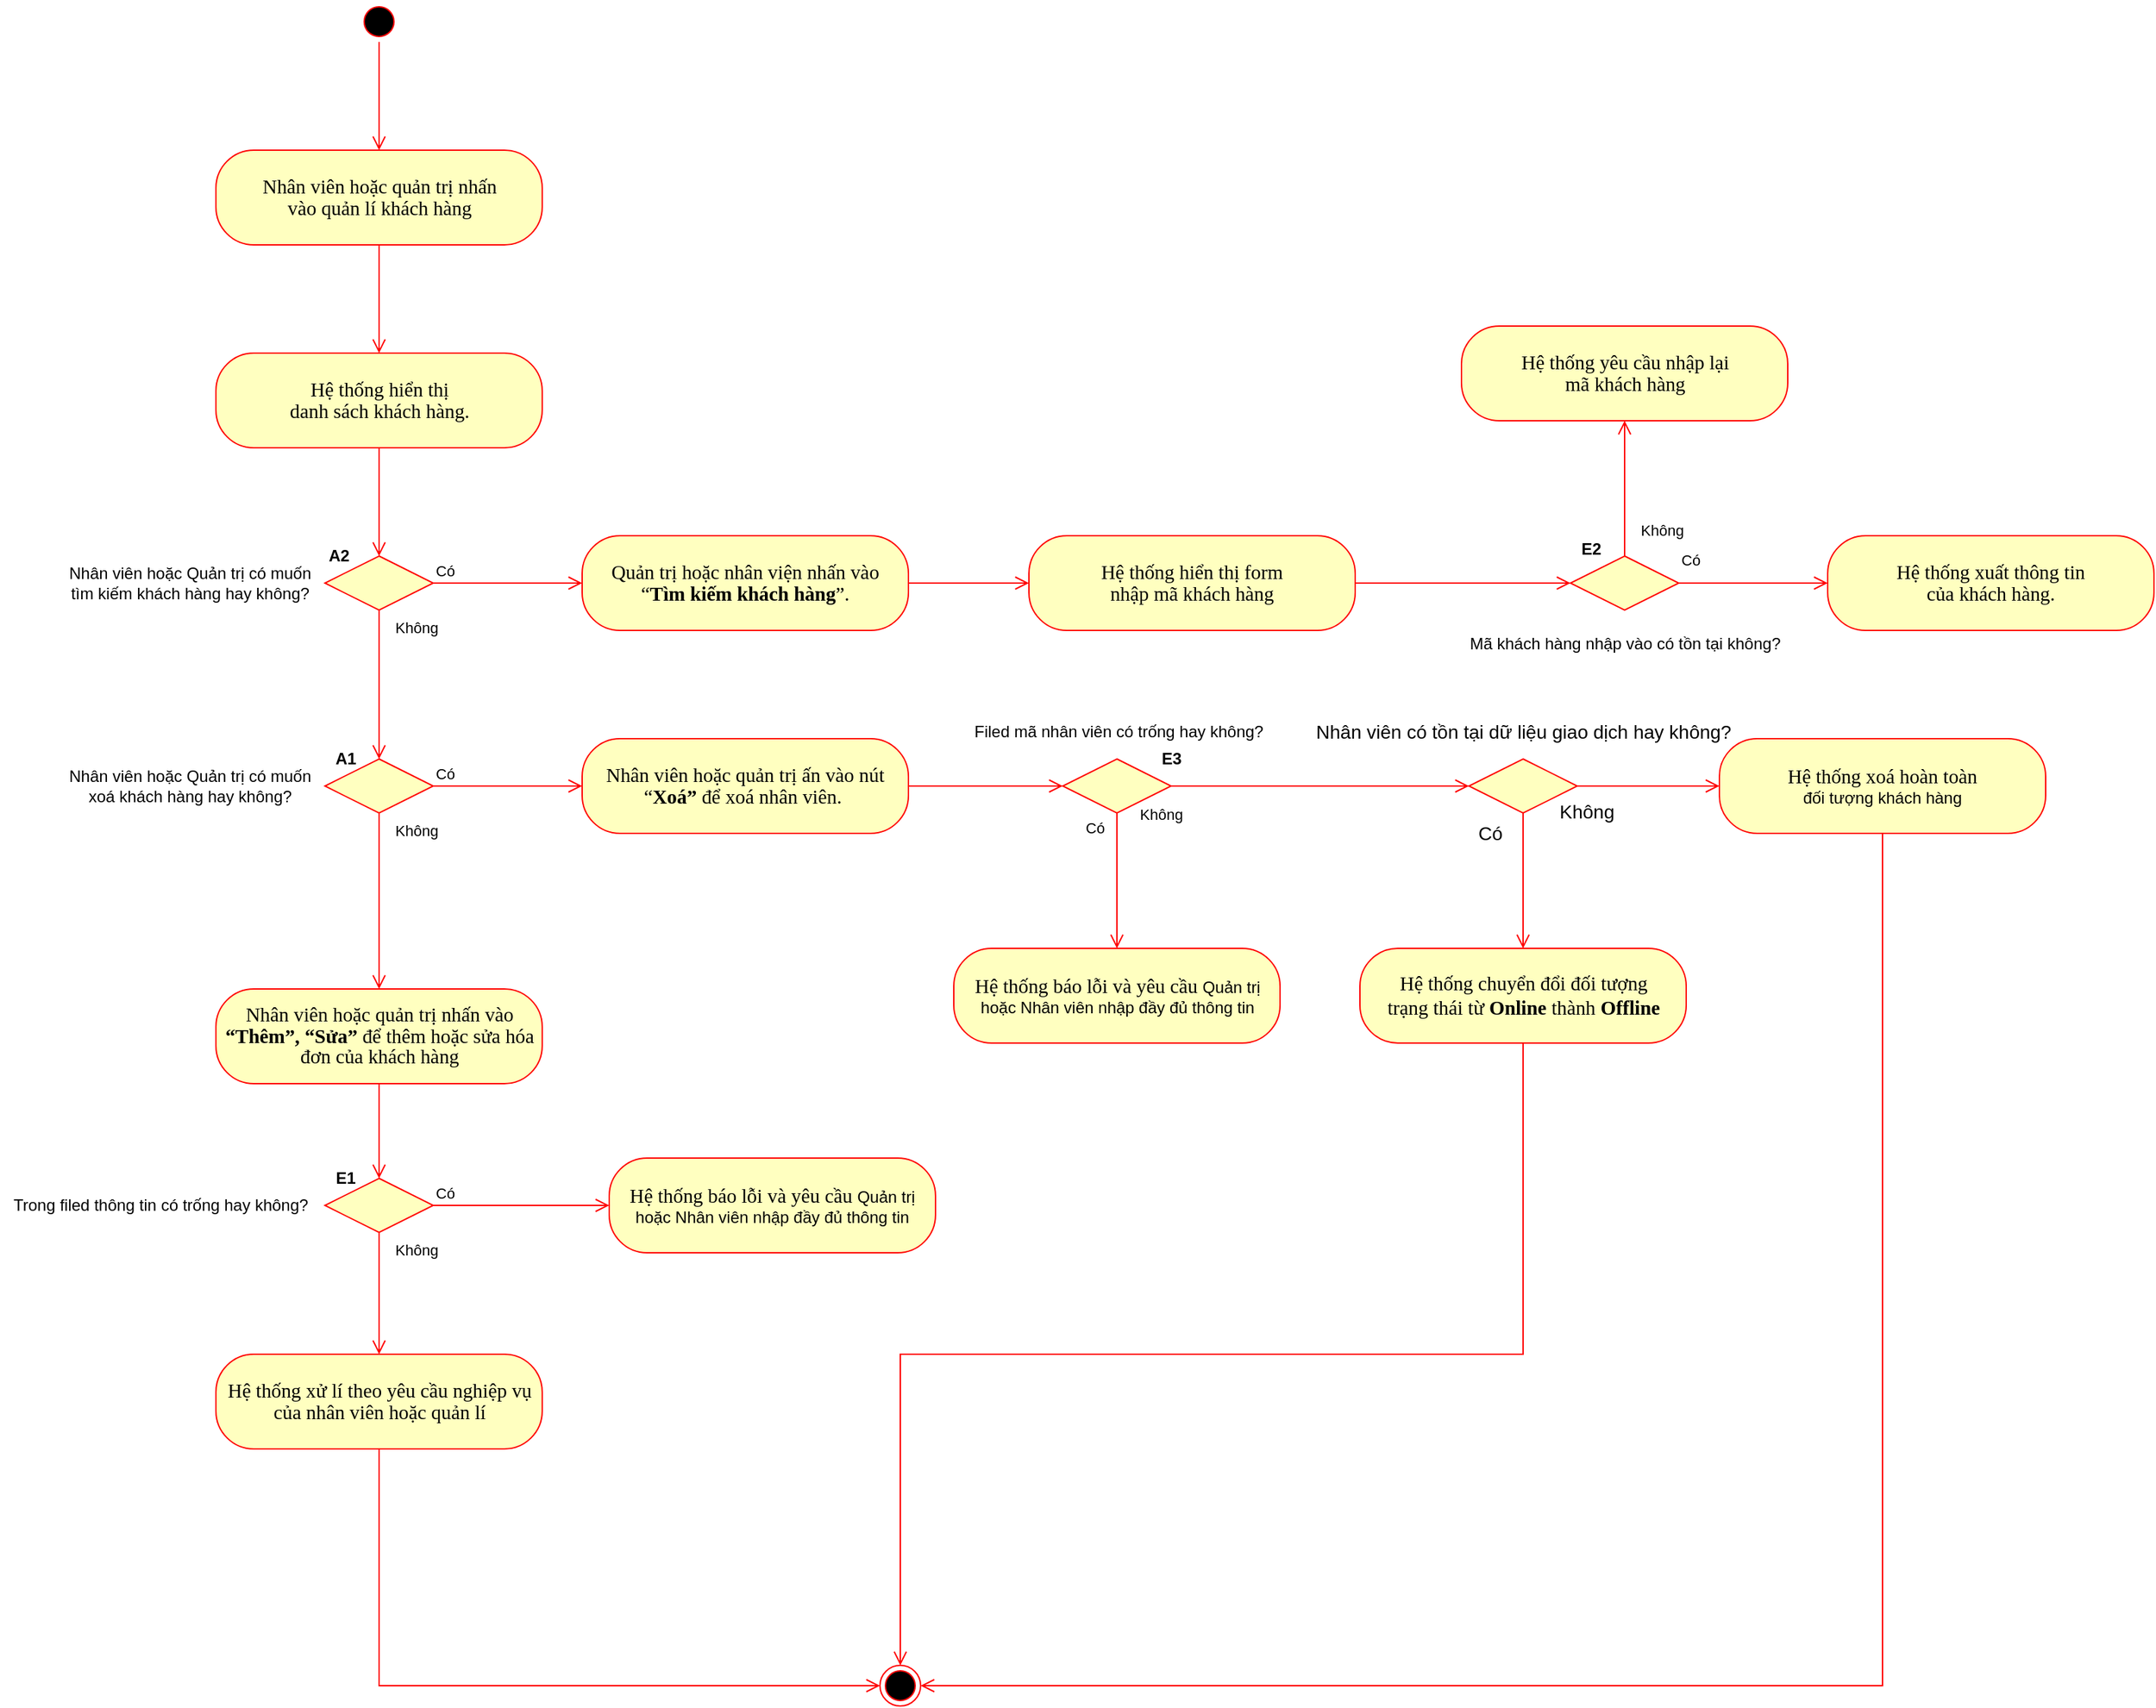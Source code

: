 <mxfile version="16.5.1" type="device"><diagram id="AcsiWmHQyFGquYdm_y9N" name="Page-1"><mxGraphModel dx="958" dy="787" grid="1" gridSize="10" guides="1" tooltips="1" connect="1" arrows="1" fold="1" page="1" pageScale="1" pageWidth="850" pageHeight="1100" math="0" shadow="0"><root><mxCell id="0"/><mxCell id="1" parent="0"/><mxCell id="16gyaqh5jp1LO1Qn1m7W-1" value="" style="ellipse;html=1;shape=startState;fillColor=#000000;strokeColor=#ff0000;" parent="1" vertex="1"><mxGeometry x="325" y="100" width="30" height="30" as="geometry"/></mxCell><mxCell id="16gyaqh5jp1LO1Qn1m7W-2" value="" style="edgeStyle=orthogonalEdgeStyle;html=1;verticalAlign=bottom;endArrow=open;endSize=8;strokeColor=#ff0000;rounded=0;" parent="1" source="16gyaqh5jp1LO1Qn1m7W-1" target="16gyaqh5jp1LO1Qn1m7W-3" edge="1"><mxGeometry relative="1" as="geometry"><mxPoint x="331" y="23" as="targetPoint"/></mxGeometry></mxCell><mxCell id="16gyaqh5jp1LO1Qn1m7W-3" value="&lt;span lang=&quot;VI&quot; style=&quot;font-size: 11.0pt ; line-height: 107% ; font-family: &amp;#34;times new roman&amp;#34; , serif&quot;&gt;Nhân viên hoặc quản trị &lt;/span&gt;&lt;span style=&quot;font-size: 11.0pt ; line-height: 107% ; font-family: &amp;#34;times new roman&amp;#34; , serif&quot;&gt;nh&lt;/span&gt;&lt;span lang=&quot;VI&quot; style=&quot;font-size: 11.0pt ; line-height: 107% ; font-family: &amp;#34;times new roman&amp;#34; , serif&quot;&gt;ấn &lt;br&gt;vào&lt;/span&gt;&lt;span style=&quot;font-size: 11.0pt ; line-height: 107% ; font-family: &amp;#34;times new roman&amp;#34; , serif&quot;&gt; quản lí khách hàng&lt;/span&gt;" style="rounded=1;whiteSpace=wrap;html=1;arcSize=40;fontColor=#000000;fillColor=#ffffc0;strokeColor=#ff0000;" parent="1" vertex="1"><mxGeometry x="219.5" y="210" width="241" height="70" as="geometry"/></mxCell><mxCell id="GVrVnrG7vCZOlkbJwi2--6" value="" style="edgeStyle=orthogonalEdgeStyle;html=1;verticalAlign=bottom;endArrow=open;endSize=8;strokeColor=#ff0000;rounded=0;" parent="1" source="16gyaqh5jp1LO1Qn1m7W-3" target="w6uDDTYB7p_VdWqD9wYU-1" edge="1"><mxGeometry relative="1" as="geometry"><mxPoint x="341.0" y="355" as="targetPoint"/><mxPoint x="360" y="468" as="sourcePoint"/></mxGeometry></mxCell><mxCell id="w6uDDTYB7p_VdWqD9wYU-1" value="&lt;span lang=&quot;VI&quot; style=&quot;font-size: 11.0pt ; line-height: 107% ; font-family: &amp;#34;times new roman&amp;#34; , serif&quot;&gt;Hệ thống hiển thị &lt;br&gt;danh sách khách hàng&lt;/span&gt;&lt;span style=&quot;font-size: 11.0pt ; line-height: 107% ; font-family: &amp;#34;times new roman&amp;#34; , serif&quot;&gt;.&lt;/span&gt;" style="rounded=1;whiteSpace=wrap;html=1;arcSize=40;fontColor=#000000;fillColor=#ffffc0;strokeColor=#ff0000;" vertex="1" parent="1"><mxGeometry x="219.5" y="360" width="241" height="70" as="geometry"/></mxCell><mxCell id="w6uDDTYB7p_VdWqD9wYU-2" value="&lt;span lang=&quot;VI&quot; style=&quot;font-size: 11.0pt ; line-height: 107% ; font-family: &amp;#34;times new roman&amp;#34; , serif&quot;&gt;Nhân viên hoặc quản trị &lt;/span&gt;&lt;span style=&quot;font-size: 11.0pt ; line-height: 107% ; font-family: &amp;#34;times new roman&amp;#34; , serif&quot;&gt;nh&lt;/span&gt;&lt;span lang=&quot;VI&quot; style=&quot;font-size: 11.0pt ; line-height: 107% ; font-family: &amp;#34;times new roman&amp;#34; , serif&quot;&gt;ấn vào&lt;br/&gt;&lt;b&gt;“&lt;/b&gt;&lt;/span&gt;&lt;b&gt;&lt;span style=&quot;font-size: 11.0pt ; line-height: 107% ; font-family: &amp;#34;times new roman&amp;#34; , serif&quot;&gt;Thêm&lt;/span&gt;&lt;span lang=&quot;VI&quot; style=&quot;font-size: 11.0pt ; line-height: 107% ; font-family: &amp;#34;times new roman&amp;#34; , serif&quot;&gt;”, “&lt;/span&gt;&lt;span style=&quot;font-size: 11.0pt ; line-height: 107% ; font-family: &amp;#34;times new roman&amp;#34; , serif&quot;&gt;Sửa&lt;/span&gt;&lt;span lang=&quot;VI&quot; style=&quot;font-size: 11.0pt ; line-height: 107% ; font-family: &amp;#34;times new roman&amp;#34; , serif&quot;&gt;” &lt;/span&gt;&lt;/b&gt;&lt;span lang=&quot;VI&quot; style=&quot;font-size: 11.0pt ; line-height: 107% ; font-family: &amp;#34;times new roman&amp;#34; , serif&quot;&gt;để &lt;/span&gt;&lt;span style=&quot;font-size: 11.0pt ; line-height: 107% ; font-family: &amp;#34;times new roman&amp;#34; , serif&quot;&gt;thêm&lt;/span&gt;&lt;span lang=&quot;VI&quot; style=&quot;font-size: 11.0pt ; line-height: 107% ; font-family: &amp;#34;times new roman&amp;#34; , serif&quot;&gt; hoặc &lt;/span&gt;&lt;span style=&quot;font-size: 11.0pt ; line-height: 107% ; font-family: &amp;#34;times new roman&amp;#34; , serif&quot;&gt;sửa&lt;/span&gt;&lt;span style=&quot;font-size: 11.0pt ; line-height: 107% ; font-family: &amp;#34;times new roman&amp;#34; , serif&quot;&gt; &lt;/span&gt;&lt;span style=&quot;font-size: 11.0pt ; line-height: 107% ; font-family: &amp;#34;times new roman&amp;#34; , serif&quot;&gt;hóa&lt;br/&gt;đơn của khách hàng&lt;/span&gt;" style="rounded=1;whiteSpace=wrap;html=1;arcSize=40;fontColor=#000000;fillColor=#ffffc0;strokeColor=#ff0000;" vertex="1" parent="1"><mxGeometry x="219.5" y="830" width="241" height="70" as="geometry"/></mxCell><mxCell id="w6uDDTYB7p_VdWqD9wYU-3" value="" style="rhombus;whiteSpace=wrap;html=1;fillColor=#ffffc0;strokeColor=#ff0000;" vertex="1" parent="1"><mxGeometry x="300" y="660" width="80" height="40" as="geometry"/></mxCell><mxCell id="w6uDDTYB7p_VdWqD9wYU-4" value="Có" style="edgeStyle=orthogonalEdgeStyle;html=1;align=left;verticalAlign=bottom;endArrow=open;endSize=8;strokeColor=#ff0000;rounded=0;" edge="1" source="w6uDDTYB7p_VdWqD9wYU-3" parent="1" target="w6uDDTYB7p_VdWqD9wYU-51"><mxGeometry x="-1" relative="1" as="geometry"><mxPoint x="480" y="680" as="targetPoint"/></mxGeometry></mxCell><mxCell id="w6uDDTYB7p_VdWqD9wYU-5" value="Không" style="edgeStyle=orthogonalEdgeStyle;html=1;align=left;verticalAlign=top;endArrow=open;endSize=8;strokeColor=#ff0000;rounded=0;" edge="1" source="w6uDDTYB7p_VdWqD9wYU-3" parent="1" target="w6uDDTYB7p_VdWqD9wYU-2"><mxGeometry x="-1" y="10" relative="1" as="geometry"><mxPoint x="340" y="660" as="targetPoint"/><mxPoint as="offset"/></mxGeometry></mxCell><mxCell id="w6uDDTYB7p_VdWqD9wYU-6" value="" style="edgeStyle=orthogonalEdgeStyle;html=1;verticalAlign=bottom;endArrow=open;endSize=8;strokeColor=#ff0000;rounded=0;" edge="1" parent="1" source="w6uDDTYB7p_VdWqD9wYU-1" target="w6uDDTYB7p_VdWqD9wYU-12"><mxGeometry relative="1" as="geometry"><mxPoint x="351" y="370" as="targetPoint"/><mxPoint x="351" y="290" as="sourcePoint"/></mxGeometry></mxCell><mxCell id="w6uDDTYB7p_VdWqD9wYU-7" value="&lt;b&gt;A1&lt;/b&gt;" style="text;html=1;align=center;verticalAlign=middle;resizable=0;points=[];autosize=1;strokeColor=none;fillColor=none;" vertex="1" parent="1"><mxGeometry x="300" y="650" width="30" height="20" as="geometry"/></mxCell><mxCell id="w6uDDTYB7p_VdWqD9wYU-8" value="Nhân viên hoặc Quản trị có muốn&lt;br&gt;xoá khách hàng hay không?" style="text;html=1;align=center;verticalAlign=middle;resizable=0;points=[];autosize=1;strokeColor=none;fillColor=none;" vertex="1" parent="1"><mxGeometry x="105" y="665" width="190" height="30" as="geometry"/></mxCell><mxCell id="w6uDDTYB7p_VdWqD9wYU-9" value="&lt;span style=&quot;font-size: 11.0pt ; line-height: 107% ; font-family: &amp;#34;times new roman&amp;#34; , serif&quot;&gt;Hệ thống xử lí theo yêu cầu nghiệp vụ của nhân viên hoặc quản lí&lt;/span&gt;" style="rounded=1;whiteSpace=wrap;html=1;arcSize=40;fontColor=#000000;fillColor=#ffffc0;strokeColor=#ff0000;" vertex="1" parent="1"><mxGeometry x="219.5" y="1100" width="241" height="70" as="geometry"/></mxCell><mxCell id="w6uDDTYB7p_VdWqD9wYU-10" value="" style="edgeStyle=orthogonalEdgeStyle;html=1;verticalAlign=bottom;endArrow=open;endSize=8;strokeColor=#ff0000;rounded=0;" edge="1" parent="1" source="w6uDDTYB7p_VdWqD9wYU-2" target="w6uDDTYB7p_VdWqD9wYU-33"><mxGeometry relative="1" as="geometry"><mxPoint x="350" y="700" as="targetPoint"/><mxPoint x="350" y="570" as="sourcePoint"/></mxGeometry></mxCell><mxCell id="w6uDDTYB7p_VdWqD9wYU-12" value="" style="rhombus;whiteSpace=wrap;html=1;fillColor=#ffffc0;strokeColor=#ff0000;" vertex="1" parent="1"><mxGeometry x="300" y="510" width="80" height="40" as="geometry"/></mxCell><mxCell id="w6uDDTYB7p_VdWqD9wYU-13" value="Có" style="edgeStyle=orthogonalEdgeStyle;html=1;align=left;verticalAlign=bottom;endArrow=open;endSize=8;strokeColor=#ff0000;rounded=0;" edge="1" parent="1" source="w6uDDTYB7p_VdWqD9wYU-12" target="w6uDDTYB7p_VdWqD9wYU-27"><mxGeometry x="-1" relative="1" as="geometry"><mxPoint x="480" y="530" as="targetPoint"/></mxGeometry></mxCell><mxCell id="w6uDDTYB7p_VdWqD9wYU-14" value="Không" style="edgeStyle=orthogonalEdgeStyle;html=1;align=left;verticalAlign=top;endArrow=open;endSize=8;strokeColor=#ff0000;rounded=0;" edge="1" parent="1" source="w6uDDTYB7p_VdWqD9wYU-12" target="w6uDDTYB7p_VdWqD9wYU-3"><mxGeometry x="-1" y="10" relative="1" as="geometry"><mxPoint x="340" y="630" as="targetPoint"/><mxPoint as="offset"/></mxGeometry></mxCell><mxCell id="w6uDDTYB7p_VdWqD9wYU-15" value="&lt;b&gt;A2&lt;/b&gt;" style="text;html=1;align=center;verticalAlign=middle;resizable=0;points=[];autosize=1;strokeColor=none;fillColor=none;" vertex="1" parent="1"><mxGeometry x="295" y="500" width="30" height="20" as="geometry"/></mxCell><mxCell id="w6uDDTYB7p_VdWqD9wYU-16" value="Nhân viên hoặc Quản trị có muốn&lt;br&gt;tìm kiếm khách hàng hay không?" style="text;html=1;align=center;verticalAlign=middle;resizable=0;points=[];autosize=1;strokeColor=none;fillColor=none;" vertex="1" parent="1"><mxGeometry x="105" y="515" width="190" height="30" as="geometry"/></mxCell><mxCell id="w6uDDTYB7p_VdWqD9wYU-27" value="&lt;span style=&quot;font-size: 11.0pt ; line-height: 107% ; font-family: &amp;#34;times new roman&amp;#34; , serif&quot;&gt;Quản&lt;/span&gt;&lt;span lang=&quot;VI&quot; style=&quot;font-size: 11.0pt ; line-height: 107% ; font-family: &amp;#34;times new roman&amp;#34; , serif&quot;&gt; trị hoặc nhân viện nhấn vào &lt;br&gt;“&lt;b&gt;Tìm kiếm khách hàng&lt;/b&gt;”.&lt;/span&gt;" style="rounded=1;whiteSpace=wrap;html=1;arcSize=40;fontColor=#000000;fillColor=#ffffc0;strokeColor=#ff0000;" vertex="1" parent="1"><mxGeometry x="490" y="495" width="241" height="70" as="geometry"/></mxCell><mxCell id="w6uDDTYB7p_VdWqD9wYU-33" value="" style="rhombus;whiteSpace=wrap;html=1;fillColor=#ffffc0;strokeColor=#ff0000;" vertex="1" parent="1"><mxGeometry x="300" y="970" width="80" height="40" as="geometry"/></mxCell><mxCell id="w6uDDTYB7p_VdWqD9wYU-34" value="Có" style="edgeStyle=orthogonalEdgeStyle;html=1;align=left;verticalAlign=bottom;endArrow=open;endSize=8;strokeColor=#ff0000;rounded=0;" edge="1" parent="1" source="w6uDDTYB7p_VdWqD9wYU-33" target="w6uDDTYB7p_VdWqD9wYU-38"><mxGeometry x="-1" relative="1" as="geometry"><mxPoint x="480" y="990" as="targetPoint"/></mxGeometry></mxCell><mxCell id="w6uDDTYB7p_VdWqD9wYU-35" value="&lt;b&gt;E1&lt;/b&gt;" style="text;html=1;align=center;verticalAlign=middle;resizable=0;points=[];autosize=1;strokeColor=none;fillColor=none;" vertex="1" parent="1"><mxGeometry x="300" y="960" width="30" height="20" as="geometry"/></mxCell><mxCell id="w6uDDTYB7p_VdWqD9wYU-36" value="Trong filed thông tin có trống hay không?&amp;nbsp;" style="text;html=1;align=center;verticalAlign=middle;resizable=0;points=[];autosize=1;strokeColor=none;fillColor=none;" vertex="1" parent="1"><mxGeometry x="60" y="980" width="240" height="20" as="geometry"/></mxCell><mxCell id="w6uDDTYB7p_VdWqD9wYU-37" value="Không" style="edgeStyle=orthogonalEdgeStyle;html=1;align=left;verticalAlign=top;endArrow=open;endSize=8;strokeColor=#ff0000;rounded=0;" edge="1" parent="1" source="w6uDDTYB7p_VdWqD9wYU-33" target="w6uDDTYB7p_VdWqD9wYU-9"><mxGeometry x="-1" y="10" relative="1" as="geometry"><mxPoint x="350" y="840" as="targetPoint"/><mxPoint x="350" y="710" as="sourcePoint"/><mxPoint as="offset"/></mxGeometry></mxCell><mxCell id="w6uDDTYB7p_VdWqD9wYU-38" value="&lt;font face=&quot;times new roman, serif&quot;&gt;&lt;span style=&quot;font-size: 14.667px&quot;&gt;Hệ thống báo lỗi và yêu cầu&amp;nbsp;&lt;/span&gt;&lt;/font&gt;Quản trị hoặc Nhân viên nhập đầy đủ thông tin" style="rounded=1;whiteSpace=wrap;html=1;arcSize=40;fontColor=#000000;fillColor=#ffffc0;strokeColor=#ff0000;" vertex="1" parent="1"><mxGeometry x="510" y="955" width="241" height="70" as="geometry"/></mxCell><mxCell id="w6uDDTYB7p_VdWqD9wYU-39" value="&lt;span lang=&quot;VI&quot; style=&quot;font-size: 11.0pt ; line-height: 107% ; font-family: &amp;#34;times new roman&amp;#34; , serif&quot;&gt;Hệ thống &lt;/span&gt;&lt;span style=&quot;font-size: 11.0pt ; line-height: 107% ; font-family: &amp;#34;times new roman&amp;#34; , serif&quot;&gt;hiển thị form &lt;br&gt;nhập mã khách hàng&lt;/span&gt;" style="rounded=1;whiteSpace=wrap;html=1;arcSize=40;fontColor=#000000;fillColor=#ffffc0;strokeColor=#ff0000;" vertex="1" parent="1"><mxGeometry x="820" y="495" width="241" height="70" as="geometry"/></mxCell><mxCell id="w6uDDTYB7p_VdWqD9wYU-40" value="&lt;span lang=&quot;VI&quot; style=&quot;font-size: 11.0pt ; line-height: 107% ; font-family: &amp;#34;times new roman&amp;#34; , serif&quot;&gt;Hệ thống xuất thông tin &lt;br&gt;của khách hàng.&lt;/span&gt;" style="rounded=1;whiteSpace=wrap;html=1;arcSize=40;fontColor=#000000;fillColor=#ffffc0;strokeColor=#ff0000;" vertex="1" parent="1"><mxGeometry x="1410" y="495" width="241" height="70" as="geometry"/></mxCell><mxCell id="w6uDDTYB7p_VdWqD9wYU-41" value="" style="rhombus;whiteSpace=wrap;html=1;fillColor=#ffffc0;strokeColor=#ff0000;" vertex="1" parent="1"><mxGeometry x="1220" y="510" width="80" height="40" as="geometry"/></mxCell><mxCell id="w6uDDTYB7p_VdWqD9wYU-42" value="&lt;b&gt;E2&lt;/b&gt;" style="text;html=1;align=center;verticalAlign=middle;resizable=0;points=[];autosize=1;strokeColor=none;fillColor=none;" vertex="1" parent="1"><mxGeometry x="1220" y="495" width="30" height="20" as="geometry"/></mxCell><mxCell id="w6uDDTYB7p_VdWqD9wYU-43" value="Mã khách hàng nhập vào có tồn tại không?" style="text;html=1;align=center;verticalAlign=middle;resizable=0;points=[];autosize=1;strokeColor=none;fillColor=none;" vertex="1" parent="1"><mxGeometry x="1135" y="565" width="250" height="20" as="geometry"/></mxCell><mxCell id="w6uDDTYB7p_VdWqD9wYU-44" value="" style="edgeStyle=orthogonalEdgeStyle;html=1;verticalAlign=bottom;endArrow=open;endSize=8;strokeColor=#ff0000;rounded=0;" edge="1" parent="1" source="w6uDDTYB7p_VdWqD9wYU-27" target="w6uDDTYB7p_VdWqD9wYU-39"><mxGeometry relative="1" as="geometry"><mxPoint x="350" y="370" as="targetPoint"/><mxPoint x="350" y="290" as="sourcePoint"/></mxGeometry></mxCell><mxCell id="w6uDDTYB7p_VdWqD9wYU-45" value="" style="edgeStyle=orthogonalEdgeStyle;html=1;verticalAlign=bottom;endArrow=open;endSize=8;strokeColor=#ff0000;rounded=0;" edge="1" parent="1" source="w6uDDTYB7p_VdWqD9wYU-39" target="w6uDDTYB7p_VdWqD9wYU-41"><mxGeometry relative="1" as="geometry"><mxPoint x="830" y="540" as="targetPoint"/><mxPoint x="741" y="540" as="sourcePoint"/></mxGeometry></mxCell><mxCell id="w6uDDTYB7p_VdWqD9wYU-46" value="Có" style="edgeStyle=orthogonalEdgeStyle;html=1;align=left;verticalAlign=top;endArrow=open;endSize=8;strokeColor=#ff0000;rounded=0;" edge="1" parent="1" source="w6uDDTYB7p_VdWqD9wYU-41" target="w6uDDTYB7p_VdWqD9wYU-40"><mxGeometry x="-1" y="30" relative="1" as="geometry"><mxPoint x="350" y="840" as="targetPoint"/><mxPoint x="350" y="710" as="sourcePoint"/><mxPoint as="offset"/></mxGeometry></mxCell><mxCell id="w6uDDTYB7p_VdWqD9wYU-48" value="Không" style="edgeStyle=orthogonalEdgeStyle;html=1;align=left;verticalAlign=bottom;endArrow=open;endSize=8;strokeColor=#ff0000;rounded=0;" edge="1" parent="1" source="w6uDDTYB7p_VdWqD9wYU-41" target="w6uDDTYB7p_VdWqD9wYU-49"><mxGeometry x="-0.8" y="-10" relative="1" as="geometry"><mxPoint x="1260" y="640" as="targetPoint"/><mxPoint x="1150" y="640" as="sourcePoint"/><mxPoint as="offset"/></mxGeometry></mxCell><mxCell id="w6uDDTYB7p_VdWqD9wYU-49" value="&lt;span lang=&quot;VI&quot; style=&quot;font-size: 11.0pt ; line-height: 107% ; font-family: &amp;#34;times new roman&amp;#34; , serif&quot;&gt;Hệ thống yêu cầu nhập lại&lt;br&gt;mã khách hàng&lt;br&gt;&lt;/span&gt;" style="rounded=1;whiteSpace=wrap;html=1;arcSize=40;fontColor=#000000;fillColor=#ffffc0;strokeColor=#ff0000;" vertex="1" parent="1"><mxGeometry x="1139.5" y="340" width="241" height="70" as="geometry"/></mxCell><mxCell id="w6uDDTYB7p_VdWqD9wYU-51" value="&lt;span lang=&quot;VI&quot; style=&quot;font-size: 11.0pt ; line-height: 107% ; font-family: &amp;#34;times new roman&amp;#34; , serif&quot;&gt;Nhân viên hoặc quản trị ấn vào nút “&lt;/span&gt;&lt;b&gt;&lt;span style=&quot;font-size: 11.0pt ; line-height: 107% ; font-family: &amp;#34;times new roman&amp;#34; , serif&quot;&gt;Xoá&lt;/span&gt;&lt;span lang=&quot;VI&quot; style=&quot;font-size: 11.0pt ; line-height: 107% ; font-family: &amp;#34;times new roman&amp;#34; , serif&quot;&gt;” &lt;/span&gt;&lt;/b&gt;&lt;span lang=&quot;VI&quot; style=&quot;font-size: 11.0pt ; line-height: 107% ; font-family: &amp;#34;times new roman&amp;#34; , serif&quot;&gt;để xoá&lt;/span&gt;&lt;span style=&quot;font-size: 11.0pt ; line-height: 107% ; font-family: &amp;#34;times new roman&amp;#34; , serif&quot;&gt; nhân viên.&amp;nbsp;&lt;/span&gt;" style="rounded=1;whiteSpace=wrap;html=1;arcSize=40;fontColor=#000000;fillColor=#ffffc0;strokeColor=#ff0000;" vertex="1" parent="1"><mxGeometry x="490" y="645" width="241" height="70" as="geometry"/></mxCell><mxCell id="w6uDDTYB7p_VdWqD9wYU-57" value="" style="edgeStyle=orthogonalEdgeStyle;html=1;verticalAlign=bottom;endArrow=open;endSize=8;strokeColor=#ff0000;rounded=0;" edge="1" parent="1" source="w6uDDTYB7p_VdWqD9wYU-51" target="w6uDDTYB7p_VdWqD9wYU-63"><mxGeometry relative="1" as="geometry"><mxPoint x="820" y="680.0" as="targetPoint"/><mxPoint x="350" y="440" as="sourcePoint"/></mxGeometry></mxCell><mxCell id="w6uDDTYB7p_VdWqD9wYU-63" value="" style="rhombus;whiteSpace=wrap;html=1;fillColor=#ffffc0;strokeColor=#ff0000;" vertex="1" parent="1"><mxGeometry x="845" y="660" width="80" height="40" as="geometry"/></mxCell><mxCell id="w6uDDTYB7p_VdWqD9wYU-64" value="Có" style="edgeStyle=orthogonalEdgeStyle;html=1;align=left;verticalAlign=bottom;endArrow=open;endSize=8;strokeColor=#ff0000;rounded=0;" edge="1" parent="1" source="w6uDDTYB7p_VdWqD9wYU-63" target="w6uDDTYB7p_VdWqD9wYU-67"><mxGeometry x="-0.6" y="-25" relative="1" as="geometry"><mxPoint x="1025" y="680" as="targetPoint"/><mxPoint as="offset"/></mxGeometry></mxCell><mxCell id="w6uDDTYB7p_VdWqD9wYU-65" value="&lt;b&gt;E3&lt;/b&gt;" style="text;html=1;align=center;verticalAlign=middle;resizable=0;points=[];autosize=1;strokeColor=none;fillColor=none;" vertex="1" parent="1"><mxGeometry x="910" y="650" width="30" height="20" as="geometry"/></mxCell><mxCell id="w6uDDTYB7p_VdWqD9wYU-66" value="Filed mã nhân viên có trống hay không?" style="text;html=1;align=center;verticalAlign=middle;resizable=0;points=[];autosize=1;strokeColor=none;fillColor=none;" vertex="1" parent="1"><mxGeometry x="771" y="630" width="230" height="20" as="geometry"/></mxCell><mxCell id="w6uDDTYB7p_VdWqD9wYU-67" value="&lt;font face=&quot;times new roman, serif&quot;&gt;&lt;span style=&quot;font-size: 14.667px&quot;&gt;Hệ thống báo lỗi và yêu cầu&amp;nbsp;&lt;/span&gt;&lt;/font&gt;Quản trị hoặc Nhân viên nhập đầy đủ thông tin" style="rounded=1;whiteSpace=wrap;html=1;arcSize=40;fontColor=#000000;fillColor=#ffffc0;strokeColor=#ff0000;" vertex="1" parent="1"><mxGeometry x="764.5" y="800" width="241" height="70" as="geometry"/></mxCell><mxCell id="w6uDDTYB7p_VdWqD9wYU-68" value="Không" style="edgeStyle=orthogonalEdgeStyle;html=1;align=left;verticalAlign=bottom;endArrow=open;endSize=8;strokeColor=#ff0000;rounded=0;" edge="1" parent="1" source="w6uDDTYB7p_VdWqD9wYU-63" target="w6uDDTYB7p_VdWqD9wYU-69"><mxGeometry x="-1" y="-39" relative="1" as="geometry"><mxPoint x="1060" y="680" as="targetPoint"/><mxPoint x="1270" y="520" as="sourcePoint"/><mxPoint x="-25" y="-9" as="offset"/></mxGeometry></mxCell><mxCell id="w6uDDTYB7p_VdWqD9wYU-69" value="" style="rhombus;whiteSpace=wrap;html=1;fillColor=#ffffc0;strokeColor=#ff0000;fontSize=14;" vertex="1" parent="1"><mxGeometry x="1145" y="660" width="80" height="40" as="geometry"/></mxCell><mxCell id="w6uDDTYB7p_VdWqD9wYU-70" value="Không" style="edgeStyle=orthogonalEdgeStyle;html=1;align=left;verticalAlign=bottom;endArrow=open;endSize=8;strokeColor=#ff0000;rounded=0;fontSize=14;" edge="1" source="w6uDDTYB7p_VdWqD9wYU-69" parent="1" target="w6uDDTYB7p_VdWqD9wYU-74"><mxGeometry x="-1" y="-34" relative="1" as="geometry"><mxPoint x="1325" y="680" as="targetPoint"/><mxPoint x="-15" y="-4" as="offset"/></mxGeometry></mxCell><mxCell id="w6uDDTYB7p_VdWqD9wYU-71" value="Có" style="edgeStyle=orthogonalEdgeStyle;html=1;align=left;verticalAlign=top;endArrow=open;endSize=8;strokeColor=#ff0000;rounded=0;fontSize=14;" edge="1" source="w6uDDTYB7p_VdWqD9wYU-69" parent="1" target="w6uDDTYB7p_VdWqD9wYU-75"><mxGeometry x="-1" y="-35" relative="1" as="geometry"><mxPoint x="1185" y="760" as="targetPoint"/><mxPoint as="offset"/></mxGeometry></mxCell><mxCell id="w6uDDTYB7p_VdWqD9wYU-72" value="Nhân viên có tồn tại dữ liệu giao dịch hay không?" style="text;html=1;align=center;verticalAlign=middle;resizable=0;points=[];autosize=1;strokeColor=none;fillColor=none;fontSize=14;" vertex="1" parent="1"><mxGeometry x="1025" y="630" width="320" height="20" as="geometry"/></mxCell><mxCell id="w6uDDTYB7p_VdWqD9wYU-74" value="&lt;font face=&quot;times new roman, serif&quot;&gt;&lt;span style=&quot;font-size: 14.667px&quot;&gt;Hệ thống xoá hoàn toàn&lt;br&gt;&lt;/span&gt;&lt;/font&gt;đối tượng khách hàng" style="rounded=1;whiteSpace=wrap;html=1;arcSize=40;fontColor=#000000;fillColor=#ffffc0;strokeColor=#ff0000;" vertex="1" parent="1"><mxGeometry x="1330" y="645" width="241" height="70" as="geometry"/></mxCell><mxCell id="w6uDDTYB7p_VdWqD9wYU-75" value="&lt;font face=&quot;times new roman, serif&quot;&gt;&lt;span style=&quot;font-size: 14.667px&quot;&gt;Hệ thống chuyển đổi đối tượng&lt;br&gt;trạng thái từ &lt;b&gt;Online &lt;/b&gt;thành &lt;b&gt;Offline&lt;/b&gt;&lt;br&gt;&lt;/span&gt;&lt;/font&gt;" style="rounded=1;whiteSpace=wrap;html=1;arcSize=40;fontColor=#000000;fillColor=#ffffc0;strokeColor=#ff0000;" vertex="1" parent="1"><mxGeometry x="1064.5" y="800" width="241" height="70" as="geometry"/></mxCell><mxCell id="w6uDDTYB7p_VdWqD9wYU-76" value="" style="ellipse;html=1;shape=endState;fillColor=#000000;strokeColor=#ff0000;fontSize=14;" vertex="1" parent="1"><mxGeometry x="710" y="1330" width="30" height="30" as="geometry"/></mxCell><mxCell id="w6uDDTYB7p_VdWqD9wYU-77" value="" style="edgeStyle=orthogonalEdgeStyle;html=1;verticalAlign=bottom;endArrow=open;endSize=8;strokeColor=#ff0000;rounded=0;" edge="1" parent="1" source="w6uDDTYB7p_VdWqD9wYU-9" target="w6uDDTYB7p_VdWqD9wYU-76"><mxGeometry relative="1" as="geometry"><mxPoint x="350.0" y="980" as="targetPoint"/><mxPoint x="350.0" y="910" as="sourcePoint"/><Array as="points"><mxPoint x="340" y="1345"/></Array></mxGeometry></mxCell><mxCell id="w6uDDTYB7p_VdWqD9wYU-78" value="" style="edgeStyle=orthogonalEdgeStyle;html=1;verticalAlign=bottom;endArrow=open;endSize=8;strokeColor=#ff0000;rounded=0;" edge="1" parent="1" source="w6uDDTYB7p_VdWqD9wYU-75" target="w6uDDTYB7p_VdWqD9wYU-76"><mxGeometry relative="1" as="geometry"><mxPoint x="730" y="1350" as="targetPoint"/><mxPoint x="350.0" y="1180" as="sourcePoint"/><Array as="points"><mxPoint x="1185" y="1100"/><mxPoint x="725" y="1100"/></Array></mxGeometry></mxCell><mxCell id="w6uDDTYB7p_VdWqD9wYU-80" value="" style="edgeStyle=orthogonalEdgeStyle;html=1;verticalAlign=bottom;endArrow=open;endSize=8;strokeColor=#ff0000;rounded=0;" edge="1" parent="1" source="w6uDDTYB7p_VdWqD9wYU-74" target="w6uDDTYB7p_VdWqD9wYU-76"><mxGeometry relative="1" as="geometry"><mxPoint x="735" y="1340" as="targetPoint"/><mxPoint x="1195" y="880.0" as="sourcePoint"/><Array as="points"><mxPoint x="1451" y="1345"/></Array></mxGeometry></mxCell></root></mxGraphModel></diagram></mxfile>